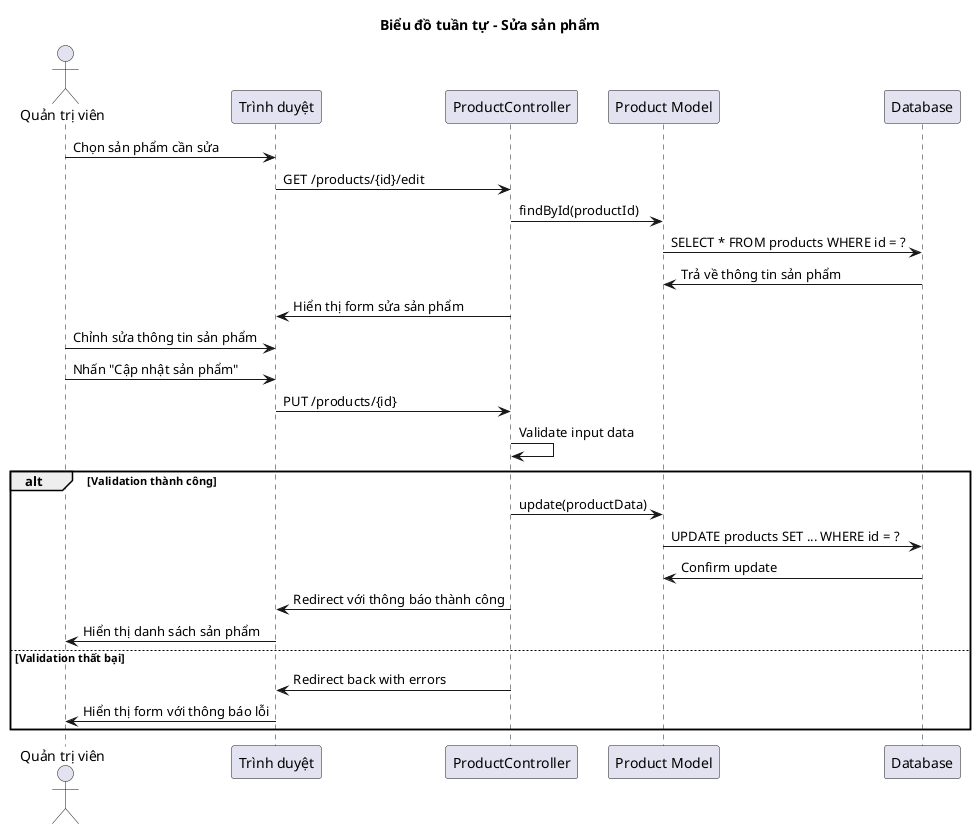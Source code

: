 @startuml Sửa sản phẩm
title Biểu đồ tuần tự - Sửa sản phẩm

actor "Quản trị viên" as Admin
participant "Trình duyệt" as Browser
participant "ProductController" as Controller
participant "Product Model" as ProductModel
participant "Database" as DB

Admin -> Browser: Chọn sản phẩm cần sửa
Browser -> Controller: GET /products/{id}/edit
Controller -> ProductModel: findById(productId)
ProductModel -> DB: SELECT * FROM products WHERE id = ?
DB -> ProductModel: Trả về thông tin sản phẩm
Controller -> Browser: Hiển thị form sửa sản phẩm

Admin -> Browser: Chỉnh sửa thông tin sản phẩm
Admin -> Browser: Nhấn "Cập nhật sản phẩm"
Browser -> Controller: PUT /products/{id}

Controller -> Controller: Validate input data

alt Validation thành công
    Controller -> ProductModel: update(productData)
    ProductModel -> DB: UPDATE products SET ... WHERE id = ?
    DB -> ProductModel: Confirm update
    
    Controller -> Browser: Redirect với thông báo thành công
    Browser -> Admin: Hiển thị danh sách sản phẩm
    
else Validation thất bại
    Controller -> Browser: Redirect back with errors
    Browser -> Admin: Hiển thị form với thông báo lỗi
end

@enduml
